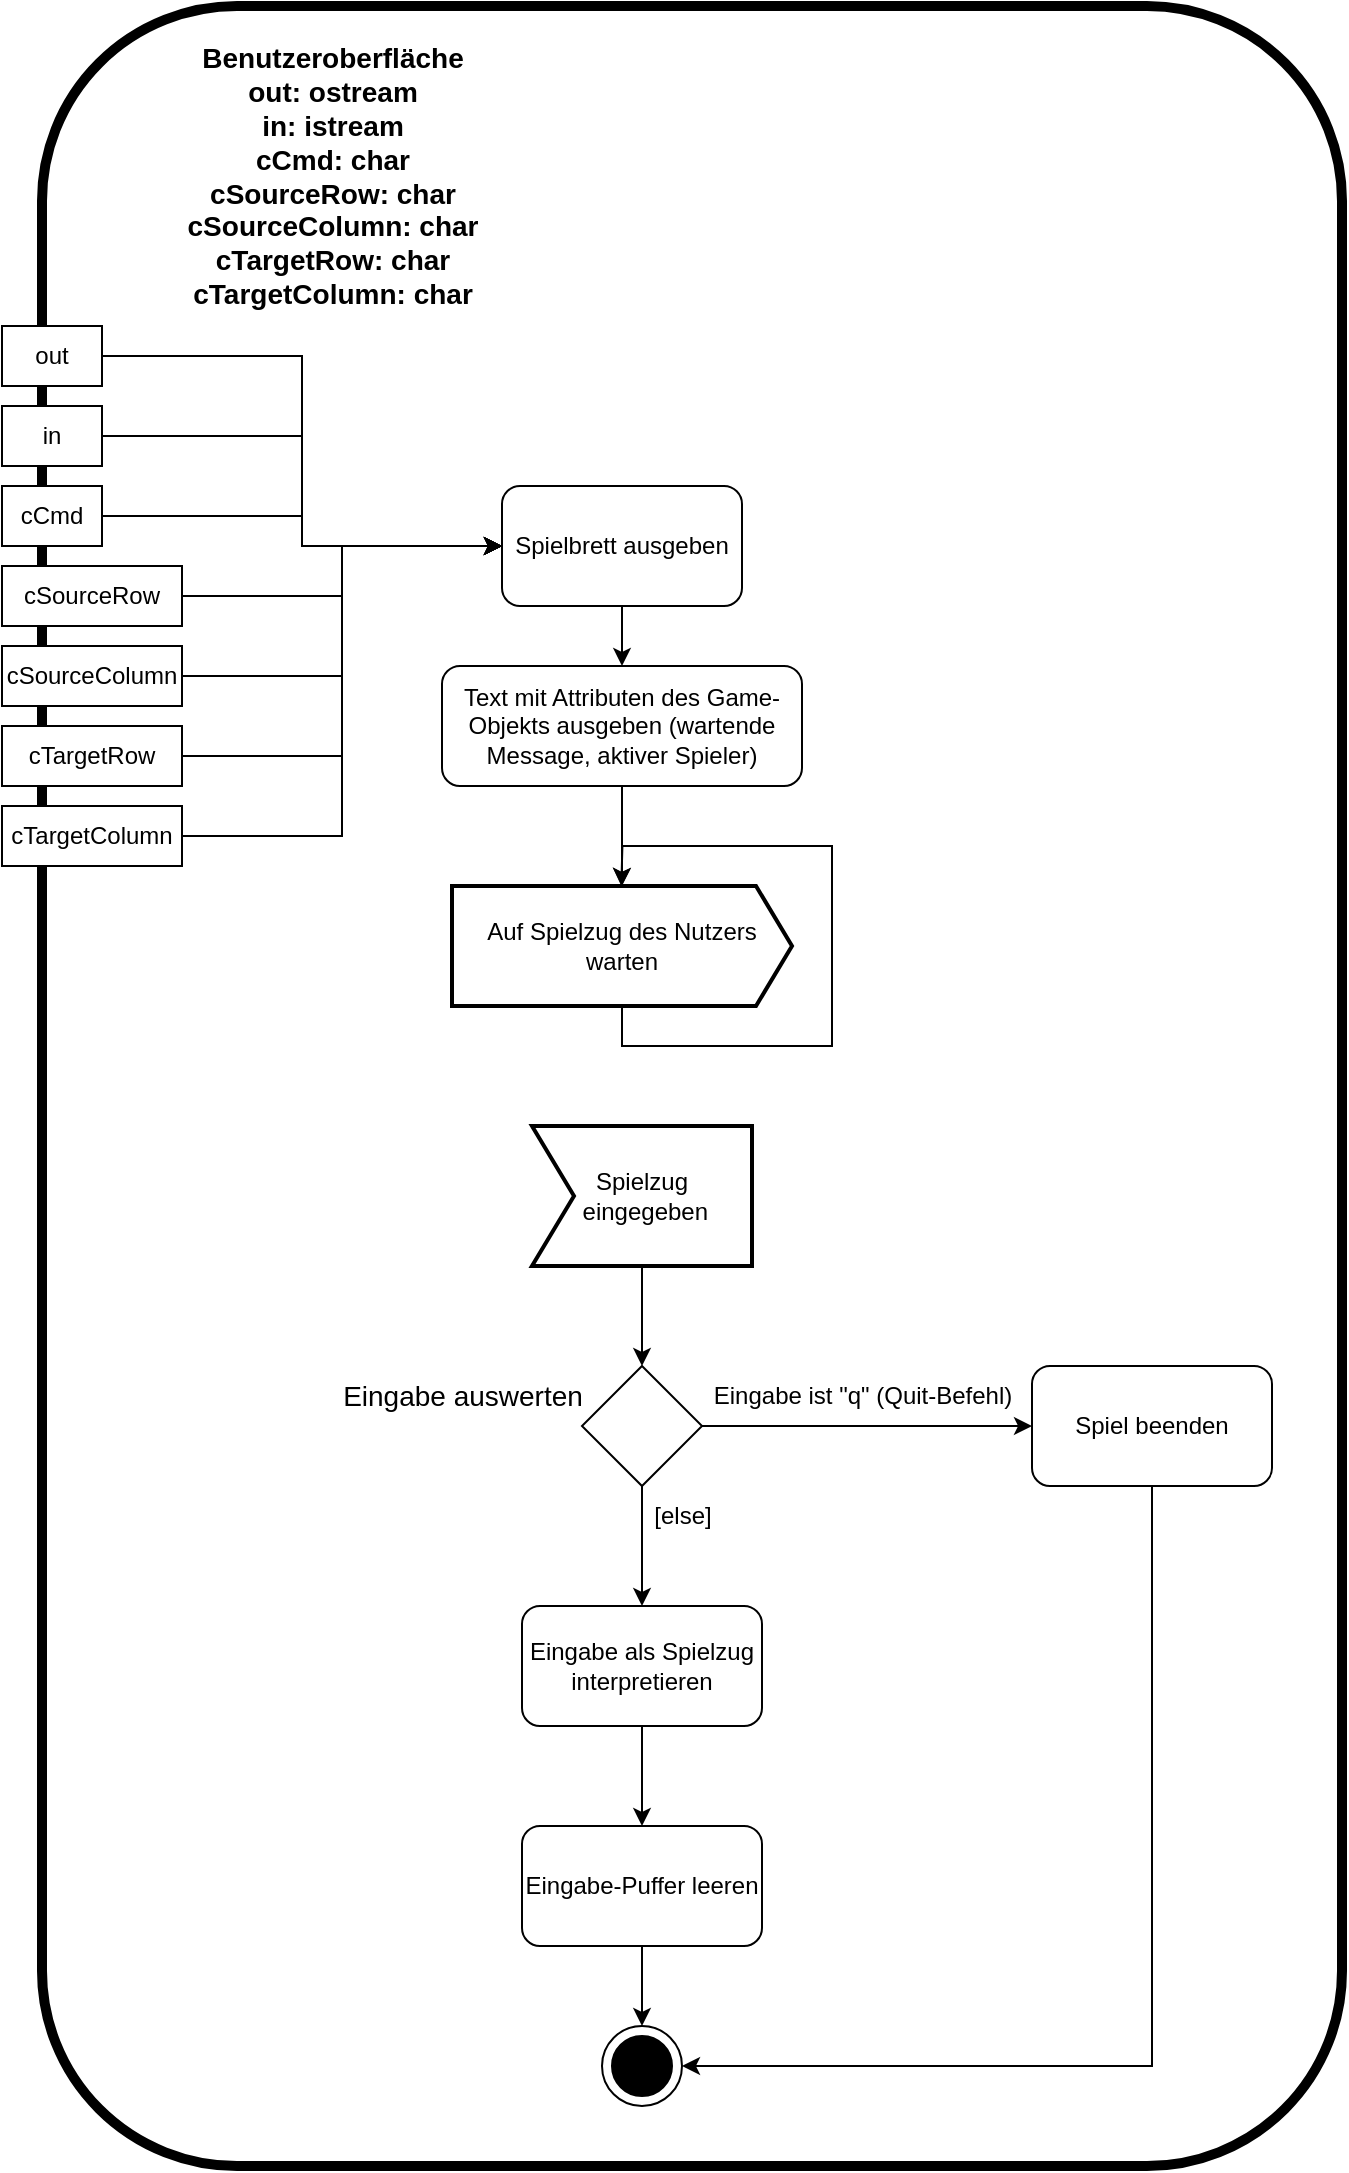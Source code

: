 <mxfile version="22.1.16" type="github">
  <diagram name="Seite-1" id="gvWuyENX8MVMAKtwLVsr">
    <mxGraphModel dx="1313" dy="2418" grid="1" gridSize="10" guides="1" tooltips="1" connect="1" arrows="1" fold="1" page="1" pageScale="1" pageWidth="900" pageHeight="1600" math="0" shadow="0">
      <root>
        <mxCell id="0" />
        <mxCell id="1" parent="0" />
        <mxCell id="Zd_t_3aaZSf7zthy8Pn1-42" value="" style="rounded=1;whiteSpace=wrap;html=1;fillColor=none;strokeWidth=5;" vertex="1" parent="1">
          <mxGeometry x="110" y="-90" width="650" height="1080" as="geometry" />
        </mxCell>
        <mxCell id="Zd_t_3aaZSf7zthy8Pn1-9" style="edgeStyle=orthogonalEdgeStyle;rounded=0;orthogonalLoop=1;jettySize=auto;html=1;exitX=1;exitY=0.5;exitDx=0;exitDy=0;entryX=0;entryY=0.5;entryDx=0;entryDy=0;" edge="1" parent="1" source="Zd_t_3aaZSf7zthy8Pn1-1" target="Zd_t_3aaZSf7zthy8Pn1-8">
          <mxGeometry relative="1" as="geometry" />
        </mxCell>
        <mxCell id="Zd_t_3aaZSf7zthy8Pn1-1" value="out" style="rounded=0;whiteSpace=wrap;html=1;" vertex="1" parent="1">
          <mxGeometry x="90" y="70" width="50" height="30" as="geometry" />
        </mxCell>
        <mxCell id="Zd_t_3aaZSf7zthy8Pn1-10" style="edgeStyle=orthogonalEdgeStyle;rounded=0;orthogonalLoop=1;jettySize=auto;html=1;exitX=1;exitY=0.5;exitDx=0;exitDy=0;entryX=0;entryY=0.5;entryDx=0;entryDy=0;" edge="1" parent="1" source="Zd_t_3aaZSf7zthy8Pn1-2" target="Zd_t_3aaZSf7zthy8Pn1-8">
          <mxGeometry relative="1" as="geometry" />
        </mxCell>
        <mxCell id="Zd_t_3aaZSf7zthy8Pn1-2" value="in" style="rounded=0;whiteSpace=wrap;html=1;" vertex="1" parent="1">
          <mxGeometry x="90" y="110" width="50" height="30" as="geometry" />
        </mxCell>
        <mxCell id="Zd_t_3aaZSf7zthy8Pn1-17" style="edgeStyle=orthogonalEdgeStyle;rounded=0;orthogonalLoop=1;jettySize=auto;html=1;exitX=1;exitY=0.5;exitDx=0;exitDy=0;entryX=0;entryY=0.5;entryDx=0;entryDy=0;" edge="1" parent="1" source="Zd_t_3aaZSf7zthy8Pn1-3" target="Zd_t_3aaZSf7zthy8Pn1-8">
          <mxGeometry relative="1" as="geometry" />
        </mxCell>
        <mxCell id="Zd_t_3aaZSf7zthy8Pn1-3" value="cCmd" style="rounded=0;whiteSpace=wrap;html=1;" vertex="1" parent="1">
          <mxGeometry x="90" y="150" width="50" height="30" as="geometry" />
        </mxCell>
        <mxCell id="Zd_t_3aaZSf7zthy8Pn1-12" style="edgeStyle=orthogonalEdgeStyle;rounded=0;orthogonalLoop=1;jettySize=auto;html=1;exitX=1;exitY=0.5;exitDx=0;exitDy=0;entryX=0;entryY=0.5;entryDx=0;entryDy=0;" edge="1" parent="1" source="Zd_t_3aaZSf7zthy8Pn1-4" target="Zd_t_3aaZSf7zthy8Pn1-8">
          <mxGeometry relative="1" as="geometry" />
        </mxCell>
        <mxCell id="Zd_t_3aaZSf7zthy8Pn1-4" value="cSourceRow" style="rounded=0;whiteSpace=wrap;html=1;" vertex="1" parent="1">
          <mxGeometry x="90" y="190" width="90" height="30" as="geometry" />
        </mxCell>
        <mxCell id="Zd_t_3aaZSf7zthy8Pn1-13" style="edgeStyle=orthogonalEdgeStyle;rounded=0;orthogonalLoop=1;jettySize=auto;html=1;exitX=1;exitY=0.5;exitDx=0;exitDy=0;entryX=0;entryY=0.5;entryDx=0;entryDy=0;" edge="1" parent="1" source="Zd_t_3aaZSf7zthy8Pn1-5" target="Zd_t_3aaZSf7zthy8Pn1-8">
          <mxGeometry relative="1" as="geometry" />
        </mxCell>
        <mxCell id="Zd_t_3aaZSf7zthy8Pn1-5" value="cSourceColumn" style="rounded=0;whiteSpace=wrap;html=1;" vertex="1" parent="1">
          <mxGeometry x="90" y="230" width="90" height="30" as="geometry" />
        </mxCell>
        <mxCell id="Zd_t_3aaZSf7zthy8Pn1-14" style="edgeStyle=orthogonalEdgeStyle;rounded=0;orthogonalLoop=1;jettySize=auto;html=1;exitX=1;exitY=0.5;exitDx=0;exitDy=0;entryX=0;entryY=0.5;entryDx=0;entryDy=0;" edge="1" parent="1" source="Zd_t_3aaZSf7zthy8Pn1-6" target="Zd_t_3aaZSf7zthy8Pn1-8">
          <mxGeometry relative="1" as="geometry" />
        </mxCell>
        <mxCell id="Zd_t_3aaZSf7zthy8Pn1-6" value="cTargetRow" style="rounded=0;whiteSpace=wrap;html=1;" vertex="1" parent="1">
          <mxGeometry x="90" y="270" width="90" height="30" as="geometry" />
        </mxCell>
        <mxCell id="Zd_t_3aaZSf7zthy8Pn1-15" style="edgeStyle=orthogonalEdgeStyle;rounded=0;orthogonalLoop=1;jettySize=auto;html=1;exitX=1;exitY=0.5;exitDx=0;exitDy=0;entryX=0;entryY=0.5;entryDx=0;entryDy=0;" edge="1" parent="1" source="Zd_t_3aaZSf7zthy8Pn1-7" target="Zd_t_3aaZSf7zthy8Pn1-8">
          <mxGeometry relative="1" as="geometry">
            <Array as="points">
              <mxPoint x="260" y="325" />
              <mxPoint x="260" y="180" />
            </Array>
          </mxGeometry>
        </mxCell>
        <mxCell id="Zd_t_3aaZSf7zthy8Pn1-7" value="cTargetColumn" style="rounded=0;whiteSpace=wrap;html=1;" vertex="1" parent="1">
          <mxGeometry x="90" y="310" width="90" height="30" as="geometry" />
        </mxCell>
        <mxCell id="Zd_t_3aaZSf7zthy8Pn1-22" style="edgeStyle=orthogonalEdgeStyle;rounded=0;orthogonalLoop=1;jettySize=auto;html=1;exitX=0.5;exitY=1;exitDx=0;exitDy=0;entryX=0.5;entryY=0;entryDx=0;entryDy=0;" edge="1" parent="1" source="Zd_t_3aaZSf7zthy8Pn1-8" target="Zd_t_3aaZSf7zthy8Pn1-16">
          <mxGeometry relative="1" as="geometry" />
        </mxCell>
        <mxCell id="Zd_t_3aaZSf7zthy8Pn1-8" value="Spielbrett ausgeben" style="rounded=1;whiteSpace=wrap;html=1;" vertex="1" parent="1">
          <mxGeometry x="340" y="150" width="120" height="60" as="geometry" />
        </mxCell>
        <mxCell id="Zd_t_3aaZSf7zthy8Pn1-16" value="Text mit Attributen des Game-Objekts ausgeben (wartende Message, aktiver Spieler)" style="rounded=1;whiteSpace=wrap;html=1;" vertex="1" parent="1">
          <mxGeometry x="310" y="240" width="180" height="60" as="geometry" />
        </mxCell>
        <mxCell id="Zd_t_3aaZSf7zthy8Pn1-45" style="edgeStyle=orthogonalEdgeStyle;rounded=0;orthogonalLoop=1;jettySize=auto;html=1;exitX=0.5;exitY=1;exitDx=0;exitDy=0;exitPerimeter=0;" edge="1" parent="1" source="Zd_t_3aaZSf7zthy8Pn1-19">
          <mxGeometry relative="1" as="geometry">
            <mxPoint x="399.667" y="350" as="targetPoint" />
          </mxGeometry>
        </mxCell>
        <mxCell id="Zd_t_3aaZSf7zthy8Pn1-19" value="Auf Spielzug des Nutzers warten" style="html=1;shape=mxgraph.sysml.sendSigAct;strokeWidth=2;whiteSpace=wrap;align=center;" vertex="1" parent="1">
          <mxGeometry x="315" y="350" width="170" height="60" as="geometry" />
        </mxCell>
        <mxCell id="Zd_t_3aaZSf7zthy8Pn1-25" style="edgeStyle=orthogonalEdgeStyle;rounded=0;orthogonalLoop=1;jettySize=auto;html=1;exitX=0.5;exitY=1;exitDx=0;exitDy=0;exitPerimeter=0;entryX=0.5;entryY=0;entryDx=0;entryDy=0;" edge="1" parent="1" source="Zd_t_3aaZSf7zthy8Pn1-20" target="Zd_t_3aaZSf7zthy8Pn1-21">
          <mxGeometry relative="1" as="geometry" />
        </mxCell>
        <mxCell id="Zd_t_3aaZSf7zthy8Pn1-20" value="&lt;div&gt;Spielzug&lt;/div&gt;&lt;div&gt;&amp;nbsp;eingegeben&lt;/div&gt;" style="html=1;shape=mxgraph.sysml.accEvent;strokeWidth=2;whiteSpace=wrap;align=center;" vertex="1" parent="1">
          <mxGeometry x="355" y="470" width="110" height="70" as="geometry" />
        </mxCell>
        <mxCell id="Zd_t_3aaZSf7zthy8Pn1-31" style="edgeStyle=orthogonalEdgeStyle;rounded=0;orthogonalLoop=1;jettySize=auto;html=1;exitX=1;exitY=0.5;exitDx=0;exitDy=0;entryX=0;entryY=0.5;entryDx=0;entryDy=0;" edge="1" parent="1" source="Zd_t_3aaZSf7zthy8Pn1-21" target="Zd_t_3aaZSf7zthy8Pn1-30">
          <mxGeometry relative="1" as="geometry" />
        </mxCell>
        <mxCell id="Zd_t_3aaZSf7zthy8Pn1-34" style="edgeStyle=orthogonalEdgeStyle;rounded=0;orthogonalLoop=1;jettySize=auto;html=1;exitX=0.5;exitY=1;exitDx=0;exitDy=0;entryX=0.5;entryY=0;entryDx=0;entryDy=0;" edge="1" parent="1" source="Zd_t_3aaZSf7zthy8Pn1-21" target="Zd_t_3aaZSf7zthy8Pn1-32">
          <mxGeometry relative="1" as="geometry" />
        </mxCell>
        <mxCell id="Zd_t_3aaZSf7zthy8Pn1-21" value="" style="rhombus;whiteSpace=wrap;html=1;" vertex="1" parent="1">
          <mxGeometry x="380" y="590" width="60" height="60" as="geometry" />
        </mxCell>
        <mxCell id="Zd_t_3aaZSf7zthy8Pn1-24" style="edgeStyle=orthogonalEdgeStyle;rounded=0;orthogonalLoop=1;jettySize=auto;html=1;exitX=0.5;exitY=1;exitDx=0;exitDy=0;entryX=0.5;entryY=0;entryDx=0;entryDy=0;entryPerimeter=0;" edge="1" parent="1" source="Zd_t_3aaZSf7zthy8Pn1-16" target="Zd_t_3aaZSf7zthy8Pn1-19">
          <mxGeometry relative="1" as="geometry" />
        </mxCell>
        <mxCell id="Zd_t_3aaZSf7zthy8Pn1-27" value="&lt;font style=&quot;font-size: 14px;&quot;&gt;Eingabe auswerten&lt;/font&gt;" style="text;html=1;align=center;verticalAlign=middle;resizable=0;points=[];autosize=1;strokeColor=none;fillColor=none;" vertex="1" parent="1">
          <mxGeometry x="250" y="590" width="140" height="30" as="geometry" />
        </mxCell>
        <mxCell id="Zd_t_3aaZSf7zthy8Pn1-28" value="Eingabe ist &quot;q&quot; (Quit-Befehl)" style="text;html=1;align=center;verticalAlign=middle;resizable=0;points=[];autosize=1;strokeColor=none;fillColor=none;" vertex="1" parent="1">
          <mxGeometry x="435" y="590" width="170" height="30" as="geometry" />
        </mxCell>
        <mxCell id="Zd_t_3aaZSf7zthy8Pn1-41" style="edgeStyle=orthogonalEdgeStyle;rounded=0;orthogonalLoop=1;jettySize=auto;html=1;exitX=0.5;exitY=1;exitDx=0;exitDy=0;entryX=1;entryY=0.5;entryDx=0;entryDy=0;" edge="1" parent="1" source="Zd_t_3aaZSf7zthy8Pn1-30" target="Zd_t_3aaZSf7zthy8Pn1-37">
          <mxGeometry relative="1" as="geometry" />
        </mxCell>
        <mxCell id="Zd_t_3aaZSf7zthy8Pn1-30" value="Spiel beenden" style="rounded=1;whiteSpace=wrap;html=1;" vertex="1" parent="1">
          <mxGeometry x="605" y="590" width="120" height="60" as="geometry" />
        </mxCell>
        <mxCell id="Zd_t_3aaZSf7zthy8Pn1-35" style="edgeStyle=orthogonalEdgeStyle;rounded=0;orthogonalLoop=1;jettySize=auto;html=1;exitX=0.5;exitY=1;exitDx=0;exitDy=0;entryX=0.5;entryY=0;entryDx=0;entryDy=0;" edge="1" parent="1" source="Zd_t_3aaZSf7zthy8Pn1-32" target="Zd_t_3aaZSf7zthy8Pn1-33">
          <mxGeometry relative="1" as="geometry" />
        </mxCell>
        <mxCell id="Zd_t_3aaZSf7zthy8Pn1-32" value="Eingabe als Spielzug interpretieren" style="rounded=1;whiteSpace=wrap;html=1;" vertex="1" parent="1">
          <mxGeometry x="350" y="710" width="120" height="60" as="geometry" />
        </mxCell>
        <mxCell id="Zd_t_3aaZSf7zthy8Pn1-40" style="edgeStyle=orthogonalEdgeStyle;rounded=0;orthogonalLoop=1;jettySize=auto;html=1;exitX=0.5;exitY=1;exitDx=0;exitDy=0;entryX=0.5;entryY=0;entryDx=0;entryDy=0;" edge="1" parent="1" source="Zd_t_3aaZSf7zthy8Pn1-33" target="Zd_t_3aaZSf7zthy8Pn1-37">
          <mxGeometry relative="1" as="geometry" />
        </mxCell>
        <mxCell id="Zd_t_3aaZSf7zthy8Pn1-33" value="Eingabe-Puffer leeren" style="rounded=1;whiteSpace=wrap;html=1;" vertex="1" parent="1">
          <mxGeometry x="350" y="820" width="120" height="60" as="geometry" />
        </mxCell>
        <mxCell id="Zd_t_3aaZSf7zthy8Pn1-36" value="[else]" style="text;html=1;align=center;verticalAlign=middle;resizable=0;points=[];autosize=1;strokeColor=none;fillColor=none;" vertex="1" parent="1">
          <mxGeometry x="405" y="650" width="50" height="30" as="geometry" />
        </mxCell>
        <mxCell id="Zd_t_3aaZSf7zthy8Pn1-37" value="" style="ellipse;whiteSpace=wrap;html=1;aspect=fixed;" vertex="1" parent="1">
          <mxGeometry x="390" y="920" width="40" height="40" as="geometry" />
        </mxCell>
        <mxCell id="Zd_t_3aaZSf7zthy8Pn1-38" value="" style="ellipse;whiteSpace=wrap;html=1;aspect=fixed;fillColor=#000000;" vertex="1" parent="1">
          <mxGeometry x="395" y="925" width="30" height="30" as="geometry" />
        </mxCell>
        <mxCell id="Zd_t_3aaZSf7zthy8Pn1-43" value="&lt;div style=&quot;font-size: 14px;&quot;&gt;&lt;b&gt;&lt;font style=&quot;font-size: 14px;&quot;&gt;Benutzeroberfläche&lt;/font&gt;&lt;/b&gt;&lt;/div&gt;&lt;div style=&quot;font-size: 14px;&quot;&gt;&lt;b&gt;&lt;font style=&quot;font-size: 14px;&quot;&gt;out: ostream&lt;/font&gt;&lt;/b&gt;&lt;/div&gt;&lt;div style=&quot;font-size: 14px;&quot;&gt;&lt;b&gt;&lt;font style=&quot;font-size: 14px;&quot;&gt;in: istream&lt;/font&gt;&lt;/b&gt;&lt;/div&gt;&lt;div style=&quot;font-size: 14px;&quot;&gt;&lt;b&gt;&lt;font style=&quot;font-size: 14px;&quot;&gt;cCmd: char&lt;/font&gt;&lt;/b&gt;&lt;/div&gt;&lt;div style=&quot;font-size: 14px;&quot;&gt;&lt;b&gt;&lt;font style=&quot;font-size: 14px;&quot;&gt;cSourceRow: char&lt;/font&gt;&lt;/b&gt;&lt;/div&gt;&lt;div style=&quot;font-size: 14px;&quot;&gt;&lt;b&gt;&lt;font style=&quot;font-size: 14px;&quot;&gt;cSourceColumn: char&lt;/font&gt;&lt;/b&gt;&lt;/div&gt;&lt;div style=&quot;font-size: 14px;&quot;&gt;&lt;b&gt;&lt;font style=&quot;font-size: 14px;&quot;&gt;cTargetRow: char&lt;/font&gt;&lt;/b&gt;&lt;/div&gt;&lt;div style=&quot;font-size: 14px;&quot;&gt;&lt;b&gt;&lt;font style=&quot;font-size: 14px;&quot;&gt;cTargetColumn: char&lt;/font&gt;&lt;/b&gt;&lt;/div&gt;" style="text;html=1;align=center;verticalAlign=middle;resizable=0;points=[];autosize=1;strokeColor=none;fillColor=none;" vertex="1" parent="1">
          <mxGeometry x="170" y="-80" width="170" height="150" as="geometry" />
        </mxCell>
      </root>
    </mxGraphModel>
  </diagram>
</mxfile>
